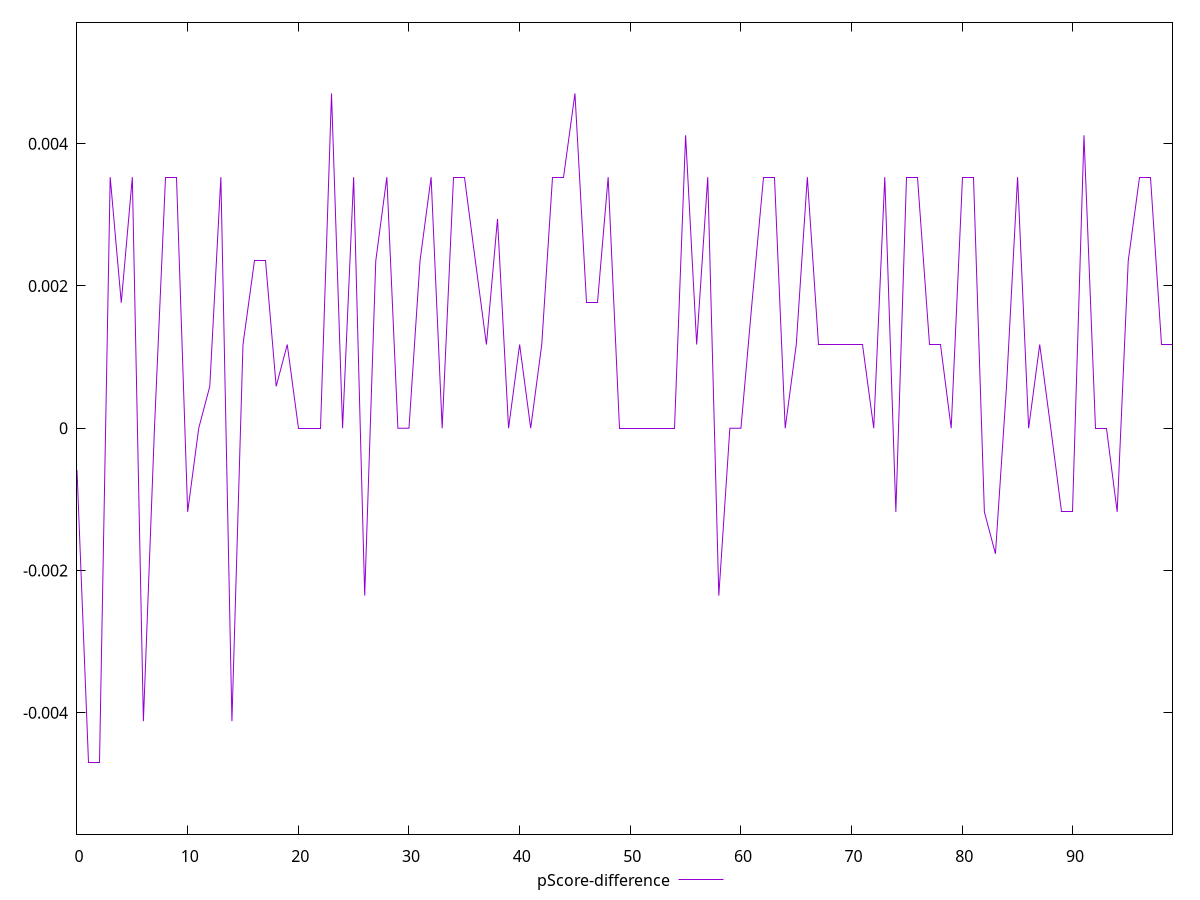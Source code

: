 reset

$pScoreDifference <<EOF
0 -0.0005882352941176672
1 -0.004705882352941226
2 -0.004705882352941171
3 0.0035294117647058365
4 0.001764705882352946
5 0.0035294117647058365
6 -0.004117647058823504
7 0
8 0.0035294117647058365
9 0.0035294117647058365
10 -0.0011764705882353343
11 0
12 0.0005882352941176672
13 0.0035294117647058365
14 -0.004117647058823504
15 0.0011764705882352788
16 0.002352941176470613
17 0.002352941176470613
18 0.0005882352941176672
19 0.0011764705882352788
20 0
21 0
22 0
23 0.004705882352941171
24 0
25 0.0035294117647058365
26 -0.002352941176470613
27 0.002352941176470613
28 0.0035294117647058365
29 -5.551115123125783e-17
30 0
31 0.002352941176470613
32 0.0035294117647058365
33 0
34 0.0035294117647058365
35 0.0035294117647058365
36 0.002352941176470613
37 0.0011764705882352788
38 0.0029411764705882804
39 0
40 0.0011764705882352788
41 0
42 0.0011764705882352788
43 0.0035294117647058365
44 0.0035294117647058365
45 0.004705882352941171
46 0.001764705882352946
47 0.001764705882352946
48 0.0035294117647058365
49 0
50 0
51 0
52 0
53 0
54 0
55 0.004117647058823559
56 0.0011764705882352788
57 0.003529411764705892
58 -0.002352941176470613
59 -5.551115123125783e-17
60 0
61 0.001764705882352946
62 0.0035294117647058365
63 0.0035294117647058365
64 0
65 0.0011764705882352788
66 0.0035294117647058365
67 0.0011764705882352788
68 0.0011764705882352788
69 0.0011764705882352788
70 0.0011764705882352788
71 0.0011764705882352788
72 0
73 0.0035294117647058365
74 -0.0011764705882353343
75 0.0035294117647058365
76 0.0035294117647058365
77 0.0011764705882352788
78 0.0011764705882352788
79 0
80 0.0035294117647058365
81 0.0035294117647058365
82 -0.0011764705882353343
83 -0.0017647058823528905
84 0.0005882352941176672
85 0.0035294117647058365
86 0
87 0.0011764705882352788
88 0
89 -0.0011764705882352788
90 -0.0011764705882352788
91 0.004117647058823559
92 0
93 0
94 -0.0011764705882352788
95 0.002352941176470613
96 0.0035294117647058365
97 0.0035294117647058365
98 0.0011764705882352788
99 0.0011764705882352788
EOF

set key outside below
set xrange [0:99]
set yrange [-0.005705882352941226:0.005705882352941171]
set trange [-0.005705882352941226:0.005705882352941171]
set terminal svg size 640, 500 enhanced background rgb 'white'
set output "report/report_00029_2021-02-24T13-36-40.390Z/unused-javascript/samples/agenda/pScore-difference/values.svg"

plot $pScoreDifference title "pScore-difference" with line

reset
